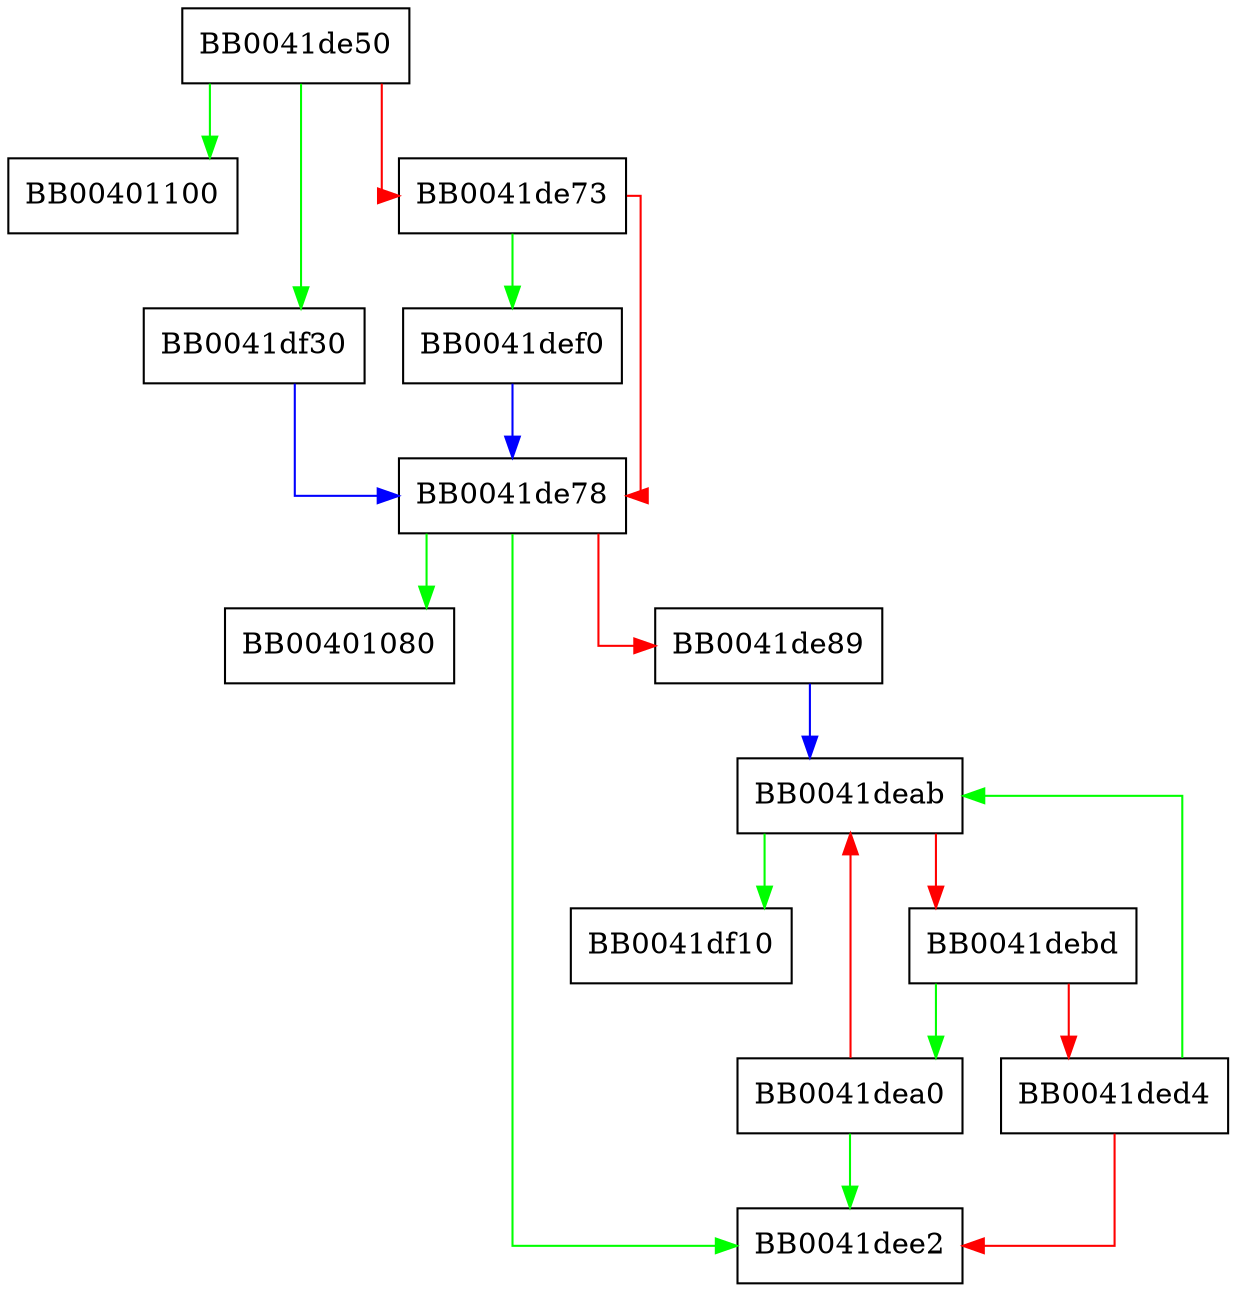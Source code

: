 digraph set_hex {
  node [shape="box"];
  graph [splines=ortho];
  BB0041de50 -> BB00401100 [color="green"];
  BB0041de50 -> BB0041df30 [color="green"];
  BB0041de50 -> BB0041de73 [color="red"];
  BB0041de73 -> BB0041def0 [color="green"];
  BB0041de73 -> BB0041de78 [color="red"];
  BB0041de78 -> BB00401080 [color="green"];
  BB0041de78 -> BB0041dee2 [color="green"];
  BB0041de78 -> BB0041de89 [color="red"];
  BB0041de89 -> BB0041deab [color="blue"];
  BB0041dea0 -> BB0041dee2 [color="green"];
  BB0041dea0 -> BB0041deab [color="red"];
  BB0041deab -> BB0041df10 [color="green"];
  BB0041deab -> BB0041debd [color="red"];
  BB0041debd -> BB0041dea0 [color="green"];
  BB0041debd -> BB0041ded4 [color="red"];
  BB0041ded4 -> BB0041deab [color="green"];
  BB0041ded4 -> BB0041dee2 [color="red"];
  BB0041def0 -> BB0041de78 [color="blue"];
  BB0041df30 -> BB0041de78 [color="blue"];
}